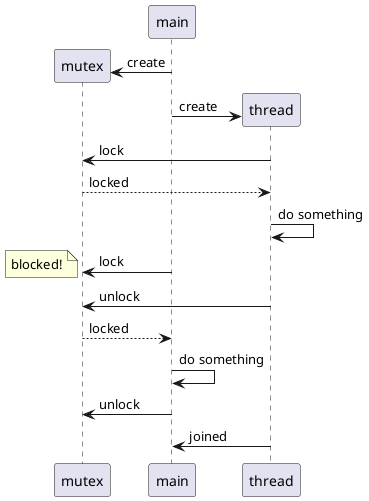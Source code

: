 @startuml 01-02_01.png

Create mutex
main -> mutex: create

Create thread
main -> thread: create

thread -> mutex: lock
mutex --> thread: locked
thread -> thread: do something

main -> mutex: lock
note left : blocked!


thread -> mutex: unlock

mutex --> main: locked
main -> main: do something
main -> mutex: unlock

thread -> main: joined

@enduml
